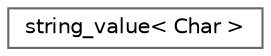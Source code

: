 digraph "类继承关系图"
{
 // LATEX_PDF_SIZE
  bgcolor="transparent";
  edge [fontname=Helvetica,fontsize=10,labelfontname=Helvetica,labelfontsize=10];
  node [fontname=Helvetica,fontsize=10,shape=box,height=0.2,width=0.4];
  rankdir="LR";
  Node0 [id="Node000000",label="string_value\< Char \>",height=0.2,width=0.4,color="grey40", fillcolor="white", style="filled",URL="$structdetail_1_1string__value.html",tooltip=" "];
}
